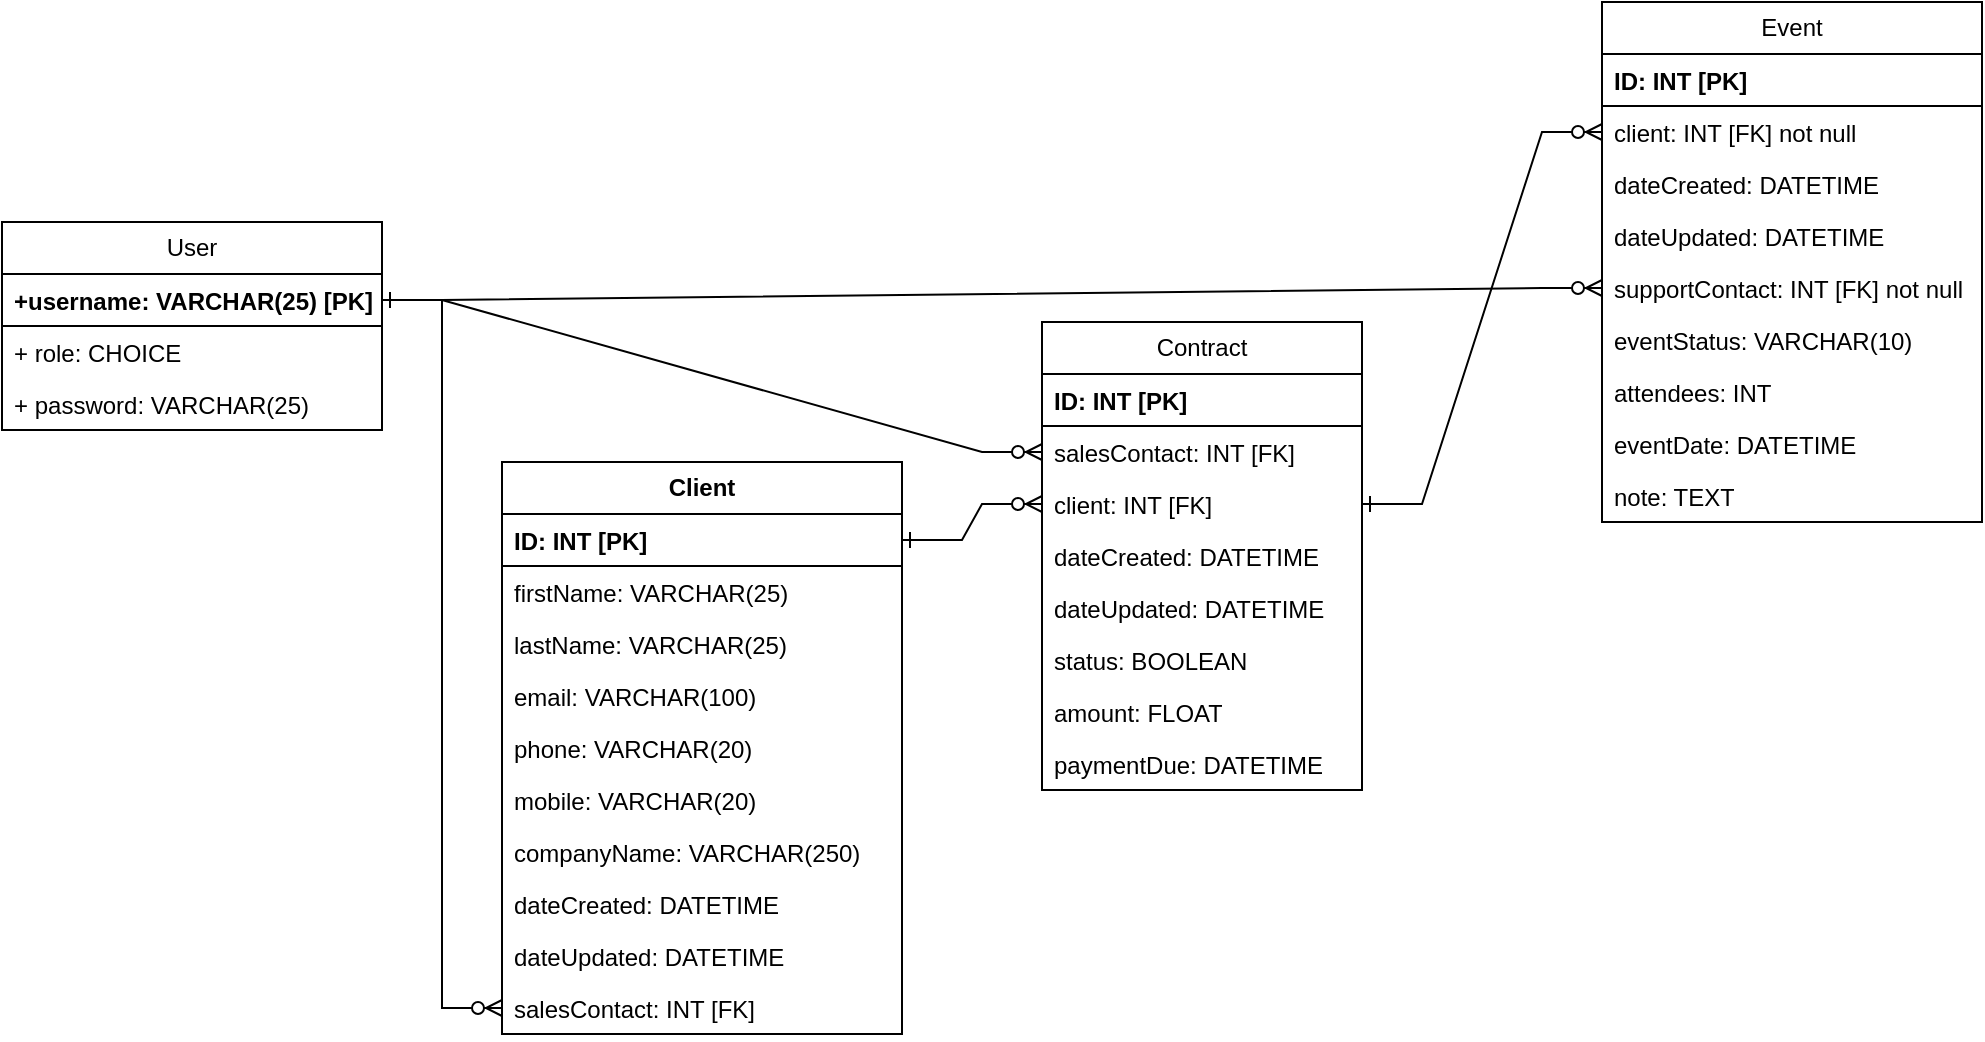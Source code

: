 <mxfile version="21.2.3" type="github">
  <diagram id="R2lEEEUBdFMjLlhIrx00" name="Page-1">
    <mxGraphModel dx="1029" dy="634" grid="1" gridSize="10" guides="1" tooltips="1" connect="1" arrows="1" fold="1" page="1" pageScale="1" pageWidth="850" pageHeight="1100" math="0" shadow="0" extFonts="Permanent Marker^https://fonts.googleapis.com/css?family=Permanent+Marker">
      <root>
        <mxCell id="0" />
        <mxCell id="1" parent="0" />
        <mxCell id="2LCNzhsqRDMmrgR8RLJ1-4" value="Event" style="swimlane;fontStyle=0;childLayout=stackLayout;horizontal=1;startSize=26;fillColor=none;horizontalStack=0;resizeParent=1;resizeParentMax=0;resizeLast=0;collapsible=1;marginBottom=0;whiteSpace=wrap;html=1;" parent="1" vertex="1">
          <mxGeometry x="920" y="130" width="190" height="260" as="geometry" />
        </mxCell>
        <mxCell id="2LCNzhsqRDMmrgR8RLJ1-5" value="&lt;b&gt;ID: INT [PK]&lt;/b&gt;" style="text;strokeColor=default;fillColor=none;align=left;verticalAlign=top;spacingLeft=4;spacingRight=4;overflow=hidden;rotatable=0;points=[[0,0.5],[1,0.5]];portConstraint=eastwest;whiteSpace=wrap;html=1;" parent="2LCNzhsqRDMmrgR8RLJ1-4" vertex="1">
          <mxGeometry y="26" width="190" height="26" as="geometry" />
        </mxCell>
        <mxCell id="2LCNzhsqRDMmrgR8RLJ1-6" value="client: INT [FK] not null" style="text;strokeColor=none;fillColor=none;align=left;verticalAlign=top;spacingLeft=4;spacingRight=4;overflow=hidden;rotatable=0;points=[[0,0.5],[1,0.5]];portConstraint=eastwest;whiteSpace=wrap;html=1;" parent="2LCNzhsqRDMmrgR8RLJ1-4" vertex="1">
          <mxGeometry y="52" width="190" height="26" as="geometry" />
        </mxCell>
        <mxCell id="2LCNzhsqRDMmrgR8RLJ1-7" value="dateCreated: DATETIME" style="text;strokeColor=none;fillColor=none;align=left;verticalAlign=top;spacingLeft=4;spacingRight=4;overflow=hidden;rotatable=0;points=[[0,0.5],[1,0.5]];portConstraint=eastwest;whiteSpace=wrap;html=1;" parent="2LCNzhsqRDMmrgR8RLJ1-4" vertex="1">
          <mxGeometry y="78" width="190" height="26" as="geometry" />
        </mxCell>
        <mxCell id="2LCNzhsqRDMmrgR8RLJ1-8" value="dateUpdated: DATETIME" style="text;strokeColor=none;fillColor=none;align=left;verticalAlign=top;spacingLeft=4;spacingRight=4;overflow=hidden;rotatable=0;points=[[0,0.5],[1,0.5]];portConstraint=eastwest;whiteSpace=wrap;html=1;" parent="2LCNzhsqRDMmrgR8RLJ1-4" vertex="1">
          <mxGeometry y="104" width="190" height="26" as="geometry" />
        </mxCell>
        <mxCell id="2LCNzhsqRDMmrgR8RLJ1-9" value="supportContact: INT [FK] not null" style="text;strokeColor=none;fillColor=none;align=left;verticalAlign=top;spacingLeft=4;spacingRight=4;overflow=hidden;rotatable=0;points=[[0,0.5],[1,0.5]];portConstraint=eastwest;whiteSpace=wrap;html=1;" parent="2LCNzhsqRDMmrgR8RLJ1-4" vertex="1">
          <mxGeometry y="130" width="190" height="26" as="geometry" />
        </mxCell>
        <mxCell id="2LCNzhsqRDMmrgR8RLJ1-10" value="eventStatus: VARCHAR(10)" style="text;strokeColor=none;fillColor=none;align=left;verticalAlign=top;spacingLeft=4;spacingRight=4;overflow=hidden;rotatable=0;points=[[0,0.5],[1,0.5]];portConstraint=eastwest;whiteSpace=wrap;html=1;" parent="2LCNzhsqRDMmrgR8RLJ1-4" vertex="1">
          <mxGeometry y="156" width="190" height="26" as="geometry" />
        </mxCell>
        <mxCell id="2LCNzhsqRDMmrgR8RLJ1-11" value="attendees: INT" style="text;strokeColor=none;fillColor=none;align=left;verticalAlign=top;spacingLeft=4;spacingRight=4;overflow=hidden;rotatable=0;points=[[0,0.5],[1,0.5]];portConstraint=eastwest;whiteSpace=wrap;html=1;" parent="2LCNzhsqRDMmrgR8RLJ1-4" vertex="1">
          <mxGeometry y="182" width="190" height="26" as="geometry" />
        </mxCell>
        <mxCell id="2LCNzhsqRDMmrgR8RLJ1-12" value="eventDate: DATETIME" style="text;strokeColor=none;fillColor=none;align=left;verticalAlign=top;spacingLeft=4;spacingRight=4;overflow=hidden;rotatable=0;points=[[0,0.5],[1,0.5]];portConstraint=eastwest;whiteSpace=wrap;html=1;" parent="2LCNzhsqRDMmrgR8RLJ1-4" vertex="1">
          <mxGeometry y="208" width="190" height="26" as="geometry" />
        </mxCell>
        <mxCell id="2LCNzhsqRDMmrgR8RLJ1-13" value="note: TEXT" style="text;strokeColor=none;fillColor=none;align=left;verticalAlign=top;spacingLeft=4;spacingRight=4;overflow=hidden;rotatable=0;points=[[0,0.5],[1,0.5]];portConstraint=eastwest;whiteSpace=wrap;html=1;" parent="2LCNzhsqRDMmrgR8RLJ1-4" vertex="1">
          <mxGeometry y="234" width="190" height="26" as="geometry" />
        </mxCell>
        <mxCell id="2LCNzhsqRDMmrgR8RLJ1-14" value="Contract" style="swimlane;fontStyle=0;childLayout=stackLayout;horizontal=1;startSize=26;fillColor=none;horizontalStack=0;resizeParent=1;resizeParentMax=0;resizeLast=0;collapsible=1;marginBottom=0;whiteSpace=wrap;html=1;" parent="1" vertex="1">
          <mxGeometry x="640" y="290" width="160" height="234" as="geometry" />
        </mxCell>
        <mxCell id="2LCNzhsqRDMmrgR8RLJ1-15" value="&lt;b&gt;ID: INT [PK]&lt;/b&gt;" style="text;strokeColor=default;fillColor=none;align=left;verticalAlign=top;spacingLeft=4;spacingRight=4;overflow=hidden;rotatable=0;points=[[0,0.5],[1,0.5]];portConstraint=eastwest;whiteSpace=wrap;html=1;" parent="2LCNzhsqRDMmrgR8RLJ1-14" vertex="1">
          <mxGeometry y="26" width="160" height="26" as="geometry" />
        </mxCell>
        <mxCell id="2LCNzhsqRDMmrgR8RLJ1-16" value="salesContact: INT [FK]" style="text;strokeColor=none;fillColor=none;align=left;verticalAlign=top;spacingLeft=4;spacingRight=4;overflow=hidden;rotatable=0;points=[[0,0.5],[1,0.5]];portConstraint=eastwest;whiteSpace=wrap;html=1;" parent="2LCNzhsqRDMmrgR8RLJ1-14" vertex="1">
          <mxGeometry y="52" width="160" height="26" as="geometry" />
        </mxCell>
        <mxCell id="2LCNzhsqRDMmrgR8RLJ1-17" value="client: INT [FK]" style="text;strokeColor=none;fillColor=none;align=left;verticalAlign=top;spacingLeft=4;spacingRight=4;overflow=hidden;rotatable=0;points=[[0,0.5],[1,0.5]];portConstraint=eastwest;whiteSpace=wrap;html=1;" parent="2LCNzhsqRDMmrgR8RLJ1-14" vertex="1">
          <mxGeometry y="78" width="160" height="26" as="geometry" />
        </mxCell>
        <mxCell id="2LCNzhsqRDMmrgR8RLJ1-18" value="dateCreated: DATETIME" style="text;strokeColor=none;fillColor=none;align=left;verticalAlign=top;spacingLeft=4;spacingRight=4;overflow=hidden;rotatable=0;points=[[0,0.5],[1,0.5]];portConstraint=eastwest;whiteSpace=wrap;html=1;" parent="2LCNzhsqRDMmrgR8RLJ1-14" vertex="1">
          <mxGeometry y="104" width="160" height="26" as="geometry" />
        </mxCell>
        <mxCell id="2LCNzhsqRDMmrgR8RLJ1-19" value="dateUpdated: DATETIME" style="text;strokeColor=none;fillColor=none;align=left;verticalAlign=top;spacingLeft=4;spacingRight=4;overflow=hidden;rotatable=0;points=[[0,0.5],[1,0.5]];portConstraint=eastwest;whiteSpace=wrap;html=1;" parent="2LCNzhsqRDMmrgR8RLJ1-14" vertex="1">
          <mxGeometry y="130" width="160" height="26" as="geometry" />
        </mxCell>
        <mxCell id="2LCNzhsqRDMmrgR8RLJ1-20" value="status: BOOLEAN" style="text;strokeColor=none;fillColor=none;align=left;verticalAlign=top;spacingLeft=4;spacingRight=4;overflow=hidden;rotatable=0;points=[[0,0.5],[1,0.5]];portConstraint=eastwest;whiteSpace=wrap;html=1;" parent="2LCNzhsqRDMmrgR8RLJ1-14" vertex="1">
          <mxGeometry y="156" width="160" height="26" as="geometry" />
        </mxCell>
        <mxCell id="2LCNzhsqRDMmrgR8RLJ1-21" value="amount: FLOAT" style="text;strokeColor=none;fillColor=none;align=left;verticalAlign=top;spacingLeft=4;spacingRight=4;overflow=hidden;rotatable=0;points=[[0,0.5],[1,0.5]];portConstraint=eastwest;whiteSpace=wrap;html=1;" parent="2LCNzhsqRDMmrgR8RLJ1-14" vertex="1">
          <mxGeometry y="182" width="160" height="26" as="geometry" />
        </mxCell>
        <mxCell id="2LCNzhsqRDMmrgR8RLJ1-22" value="paymentDue: DATETIME" style="text;strokeColor=none;fillColor=none;align=left;verticalAlign=top;spacingLeft=4;spacingRight=4;overflow=hidden;rotatable=0;points=[[0,0.5],[1,0.5]];portConstraint=eastwest;whiteSpace=wrap;html=1;" parent="2LCNzhsqRDMmrgR8RLJ1-14" vertex="1">
          <mxGeometry y="208" width="160" height="26" as="geometry" />
        </mxCell>
        <mxCell id="2LCNzhsqRDMmrgR8RLJ1-23" value="&lt;b&gt;Client&lt;/b&gt;" style="swimlane;fontStyle=0;childLayout=stackLayout;horizontal=1;startSize=26;fillColor=none;horizontalStack=0;resizeParent=1;resizeParentMax=0;resizeLast=0;collapsible=1;marginBottom=0;whiteSpace=wrap;html=1;movable=1;resizable=1;rotatable=1;deletable=1;editable=1;locked=0;connectable=1;" parent="1" vertex="1">
          <mxGeometry x="370" y="360" width="200" height="286" as="geometry">
            <mxRectangle x="460" y="60" width="70" height="30" as="alternateBounds" />
          </mxGeometry>
        </mxCell>
        <mxCell id="2LCNzhsqRDMmrgR8RLJ1-24" value="&lt;b&gt;ID: INT [PK]&lt;/b&gt;" style="text;strokeColor=default;fillColor=none;align=left;verticalAlign=top;spacingLeft=4;spacingRight=4;overflow=hidden;rotatable=0;points=[[0,0.5],[1,0.5]];portConstraint=eastwest;whiteSpace=wrap;html=1;" parent="2LCNzhsqRDMmrgR8RLJ1-23" vertex="1">
          <mxGeometry y="26" width="200" height="26" as="geometry" />
        </mxCell>
        <mxCell id="2LCNzhsqRDMmrgR8RLJ1-25" value="firstName: VARCHAR(25)" style="text;strokeColor=none;fillColor=none;align=left;verticalAlign=top;spacingLeft=4;spacingRight=4;overflow=hidden;rotatable=0;points=[[0,0.5],[1,0.5]];portConstraint=eastwest;whiteSpace=wrap;html=1;" parent="2LCNzhsqRDMmrgR8RLJ1-23" vertex="1">
          <mxGeometry y="52" width="200" height="26" as="geometry" />
        </mxCell>
        <mxCell id="2LCNzhsqRDMmrgR8RLJ1-26" value="&lt;div&gt;lastName: VARCHAR(25)&lt;/div&gt;" style="text;strokeColor=none;fillColor=none;align=left;verticalAlign=top;spacingLeft=4;spacingRight=4;overflow=hidden;rotatable=0;points=[[0,0.5],[1,0.5]];portConstraint=eastwest;whiteSpace=wrap;html=1;" parent="2LCNzhsqRDMmrgR8RLJ1-23" vertex="1">
          <mxGeometry y="78" width="200" height="26" as="geometry" />
        </mxCell>
        <mxCell id="2LCNzhsqRDMmrgR8RLJ1-27" value="email: VARCHAR(100)" style="text;strokeColor=none;fillColor=none;align=left;verticalAlign=top;spacingLeft=4;spacingRight=4;overflow=hidden;rotatable=0;points=[[0,0.5],[1,0.5]];portConstraint=eastwest;whiteSpace=wrap;html=1;" parent="2LCNzhsqRDMmrgR8RLJ1-23" vertex="1">
          <mxGeometry y="104" width="200" height="26" as="geometry" />
        </mxCell>
        <mxCell id="2LCNzhsqRDMmrgR8RLJ1-28" value="phone: VARCHAR(20)" style="text;strokeColor=none;fillColor=none;align=left;verticalAlign=top;spacingLeft=4;spacingRight=4;overflow=hidden;rotatable=0;points=[[0,0.5],[1,0.5]];portConstraint=eastwest;whiteSpace=wrap;html=1;" parent="2LCNzhsqRDMmrgR8RLJ1-23" vertex="1">
          <mxGeometry y="130" width="200" height="26" as="geometry" />
        </mxCell>
        <mxCell id="2LCNzhsqRDMmrgR8RLJ1-29" value="mobile: VARCHAR(20)" style="text;strokeColor=none;fillColor=none;align=left;verticalAlign=top;spacingLeft=4;spacingRight=4;overflow=hidden;rotatable=0;points=[[0,0.5],[1,0.5]];portConstraint=eastwest;whiteSpace=wrap;html=1;" parent="2LCNzhsqRDMmrgR8RLJ1-23" vertex="1">
          <mxGeometry y="156" width="200" height="26" as="geometry" />
        </mxCell>
        <mxCell id="2LCNzhsqRDMmrgR8RLJ1-30" value="companyName: VARCHAR(250)" style="text;strokeColor=none;fillColor=none;align=left;verticalAlign=top;spacingLeft=4;spacingRight=4;overflow=hidden;rotatable=0;points=[[0,0.5],[1,0.5]];portConstraint=eastwest;whiteSpace=wrap;html=1;" parent="2LCNzhsqRDMmrgR8RLJ1-23" vertex="1">
          <mxGeometry y="182" width="200" height="26" as="geometry" />
        </mxCell>
        <mxCell id="2LCNzhsqRDMmrgR8RLJ1-31" value="dateCreated: DATETIME" style="text;strokeColor=none;fillColor=none;align=left;verticalAlign=top;spacingLeft=4;spacingRight=4;overflow=hidden;rotatable=0;points=[[0,0.5],[1,0.5]];portConstraint=eastwest;whiteSpace=wrap;html=1;" parent="2LCNzhsqRDMmrgR8RLJ1-23" vertex="1">
          <mxGeometry y="208" width="200" height="26" as="geometry" />
        </mxCell>
        <mxCell id="2LCNzhsqRDMmrgR8RLJ1-32" value="dateUpdated: DATETIME" style="text;strokeColor=none;fillColor=none;align=left;verticalAlign=top;spacingLeft=4;spacingRight=4;overflow=hidden;rotatable=0;points=[[0,0.5],[1,0.5]];portConstraint=eastwest;whiteSpace=wrap;html=1;" parent="2LCNzhsqRDMmrgR8RLJ1-23" vertex="1">
          <mxGeometry y="234" width="200" height="26" as="geometry" />
        </mxCell>
        <mxCell id="2LCNzhsqRDMmrgR8RLJ1-33" value="salesContact: INT [FK]" style="text;strokeColor=none;fillColor=none;align=left;verticalAlign=top;spacingLeft=4;spacingRight=4;overflow=hidden;rotatable=0;points=[[0,0.5],[1,0.5]];portConstraint=eastwest;whiteSpace=wrap;html=1;" parent="2LCNzhsqRDMmrgR8RLJ1-23" vertex="1">
          <mxGeometry y="260" width="200" height="26" as="geometry" />
        </mxCell>
        <mxCell id="2LCNzhsqRDMmrgR8RLJ1-39" value="" style="edgeStyle=entityRelationEdgeStyle;fontSize=12;html=1;endArrow=ERzeroToMany;endFill=1;rounded=0;exitX=1;exitY=0.5;exitDx=0;exitDy=0;entryX=0;entryY=0.5;entryDx=0;entryDy=0;startArrow=ERone;startFill=0;" parent="1" source="2LCNzhsqRDMmrgR8RLJ1-46" target="2LCNzhsqRDMmrgR8RLJ1-33" edge="1">
          <mxGeometry width="100" height="100" relative="1" as="geometry">
            <mxPoint x="580" y="279" as="sourcePoint" />
            <mxPoint x="240" y="490" as="targetPoint" />
          </mxGeometry>
        </mxCell>
        <mxCell id="2LCNzhsqRDMmrgR8RLJ1-41" value="" style="edgeStyle=entityRelationEdgeStyle;fontSize=12;html=1;endArrow=ERzeroToMany;endFill=1;rounded=0;exitX=1;exitY=0.5;exitDx=0;exitDy=0;startArrow=ERone;startFill=0;" parent="1" source="2LCNzhsqRDMmrgR8RLJ1-17" target="2LCNzhsqRDMmrgR8RLJ1-6" edge="1">
          <mxGeometry width="100" height="100" relative="1" as="geometry">
            <mxPoint x="480" y="320" as="sourcePoint" />
            <mxPoint x="570" y="89" as="targetPoint" />
          </mxGeometry>
        </mxCell>
        <mxCell id="2LCNzhsqRDMmrgR8RLJ1-42" value="" style="edgeStyle=entityRelationEdgeStyle;fontSize=12;html=1;endArrow=ERzeroToMany;endFill=1;rounded=0;exitX=1;exitY=0.5;exitDx=0;exitDy=0;" parent="1" source="2LCNzhsqRDMmrgR8RLJ1-46" target="2LCNzhsqRDMmrgR8RLJ1-9" edge="1">
          <mxGeometry width="100" height="100" relative="1" as="geometry">
            <mxPoint x="580" y="279" as="sourcePoint" />
            <mxPoint x="890" y="125" as="targetPoint" />
          </mxGeometry>
        </mxCell>
        <mxCell id="2LCNzhsqRDMmrgR8RLJ1-43" value="" style="edgeStyle=entityRelationEdgeStyle;fontSize=12;html=1;endArrow=ERzeroToMany;endFill=1;rounded=0;entryX=0;entryY=0.5;entryDx=0;entryDy=0;" parent="1" source="2LCNzhsqRDMmrgR8RLJ1-46" target="2LCNzhsqRDMmrgR8RLJ1-16" edge="1">
          <mxGeometry width="100" height="100" relative="1" as="geometry">
            <mxPoint x="580" y="279" as="sourcePoint" />
            <mxPoint x="570" y="141" as="targetPoint" />
          </mxGeometry>
        </mxCell>
        <mxCell id="2LCNzhsqRDMmrgR8RLJ1-45" value="User" style="swimlane;fontStyle=0;childLayout=stackLayout;horizontal=1;startSize=26;fillColor=none;horizontalStack=0;resizeParent=1;resizeParentMax=0;resizeLast=0;collapsible=1;marginBottom=0;whiteSpace=wrap;html=1;" parent="1" vertex="1">
          <mxGeometry x="120" y="240" width="190" height="104" as="geometry" />
        </mxCell>
        <mxCell id="2LCNzhsqRDMmrgR8RLJ1-46" value="&lt;b&gt;+username: &lt;/b&gt;&lt;b&gt;VARCHAR(25)&lt;/b&gt;&lt;b&gt; [PK]&lt;/b&gt;" style="text;strokeColor=default;fillColor=none;align=left;verticalAlign=top;spacingLeft=4;spacingRight=4;overflow=hidden;rotatable=0;points=[[0,0.5],[1,0.5]];portConstraint=eastwest;whiteSpace=wrap;html=1;" parent="2LCNzhsqRDMmrgR8RLJ1-45" vertex="1">
          <mxGeometry y="26" width="190" height="26" as="geometry" />
        </mxCell>
        <mxCell id="2LCNzhsqRDMmrgR8RLJ1-47" value="+ role: CHOICE" style="text;strokeColor=none;fillColor=none;align=left;verticalAlign=top;spacingLeft=4;spacingRight=4;overflow=hidden;rotatable=0;points=[[0,0.5],[1,0.5]];portConstraint=eastwest;whiteSpace=wrap;html=1;" parent="2LCNzhsqRDMmrgR8RLJ1-45" vertex="1">
          <mxGeometry y="52" width="190" height="26" as="geometry" />
        </mxCell>
        <mxCell id="2LCNzhsqRDMmrgR8RLJ1-48" value="&lt;div&gt;+ password: VARCHAR(25)&lt;/div&gt;" style="text;strokeColor=none;fillColor=none;align=left;verticalAlign=top;spacingLeft=4;spacingRight=4;overflow=hidden;rotatable=0;points=[[0,0.5],[1,0.5]];portConstraint=eastwest;whiteSpace=wrap;html=1;" parent="2LCNzhsqRDMmrgR8RLJ1-45" vertex="1">
          <mxGeometry y="78" width="190" height="26" as="geometry" />
        </mxCell>
        <mxCell id="2LCNzhsqRDMmrgR8RLJ1-49" value="" style="edgeStyle=entityRelationEdgeStyle;fontSize=12;html=1;endArrow=ERzeroToMany;endFill=1;rounded=0;entryX=0;entryY=0.5;entryDx=0;entryDy=0;strokeColor=default;exitX=1;exitY=0.5;exitDx=0;exitDy=0;startArrow=ERone;startFill=0;" parent="1" source="2LCNzhsqRDMmrgR8RLJ1-24" target="2LCNzhsqRDMmrgR8RLJ1-17" edge="1">
          <mxGeometry width="100" height="100" relative="1" as="geometry">
            <mxPoint x="580" y="380" as="sourcePoint" />
            <mxPoint x="680" y="334" as="targetPoint" />
          </mxGeometry>
        </mxCell>
      </root>
    </mxGraphModel>
  </diagram>
</mxfile>
